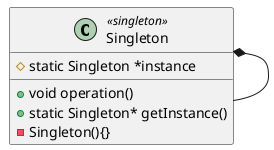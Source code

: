 @startuml
  Class Singleton<<singleton>>{
    #static Singleton *instance
    +void operation()
    +static Singleton* getInstance()
    -Singleton(){}
  }

  Singleton *-- Singleton
@enduml
